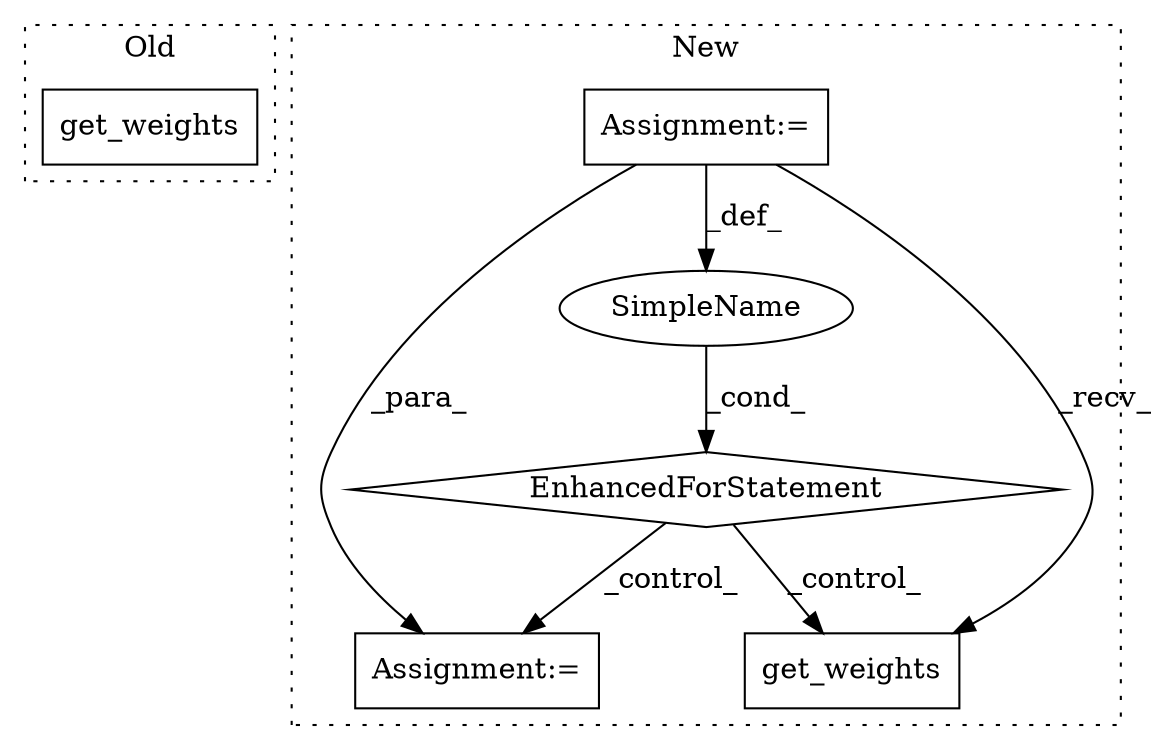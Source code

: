 digraph G {
subgraph cluster0 {
1 [label="get_weights" a="32" s="7182" l="13" shape="box"];
label = "Old";
style="dotted";
}
subgraph cluster1 {
2 [label="EnhancedForStatement" a="70" s="7921,8012" l="53,2" shape="diamond"];
3 [label="Assignment:=" a="7" s="7921,8012" l="53,2" shape="box"];
4 [label="Assignment:=" a="7" s="8027" l="1" shape="box"];
5 [label="SimpleName" a="42" s="7978" l="3" shape="ellipse"];
6 [label="get_weights" a="32" s="8097" l="13" shape="box"];
label = "New";
style="dotted";
}
2 -> 6 [label="_control_"];
2 -> 4 [label="_control_"];
3 -> 6 [label="_recv_"];
3 -> 5 [label="_def_"];
3 -> 4 [label="_para_"];
5 -> 2 [label="_cond_"];
}